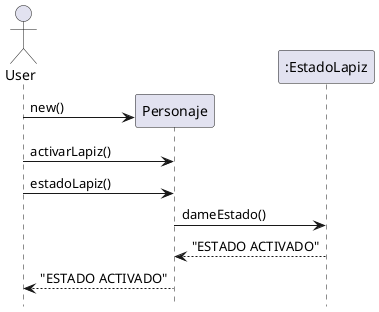 @startuml

hide footbox
actor User

create Personaje
User -> Personaje: new()
User -> Personaje: activarLapiz()
User -> Personaje: estadoLapiz()

Personaje -> ":EstadoLapiz": dameEstado()

":EstadoLapiz" --> Personaje: "ESTADO ACTIVADO"
Personaje --> User: "ESTADO ACTIVADO"

@enduml